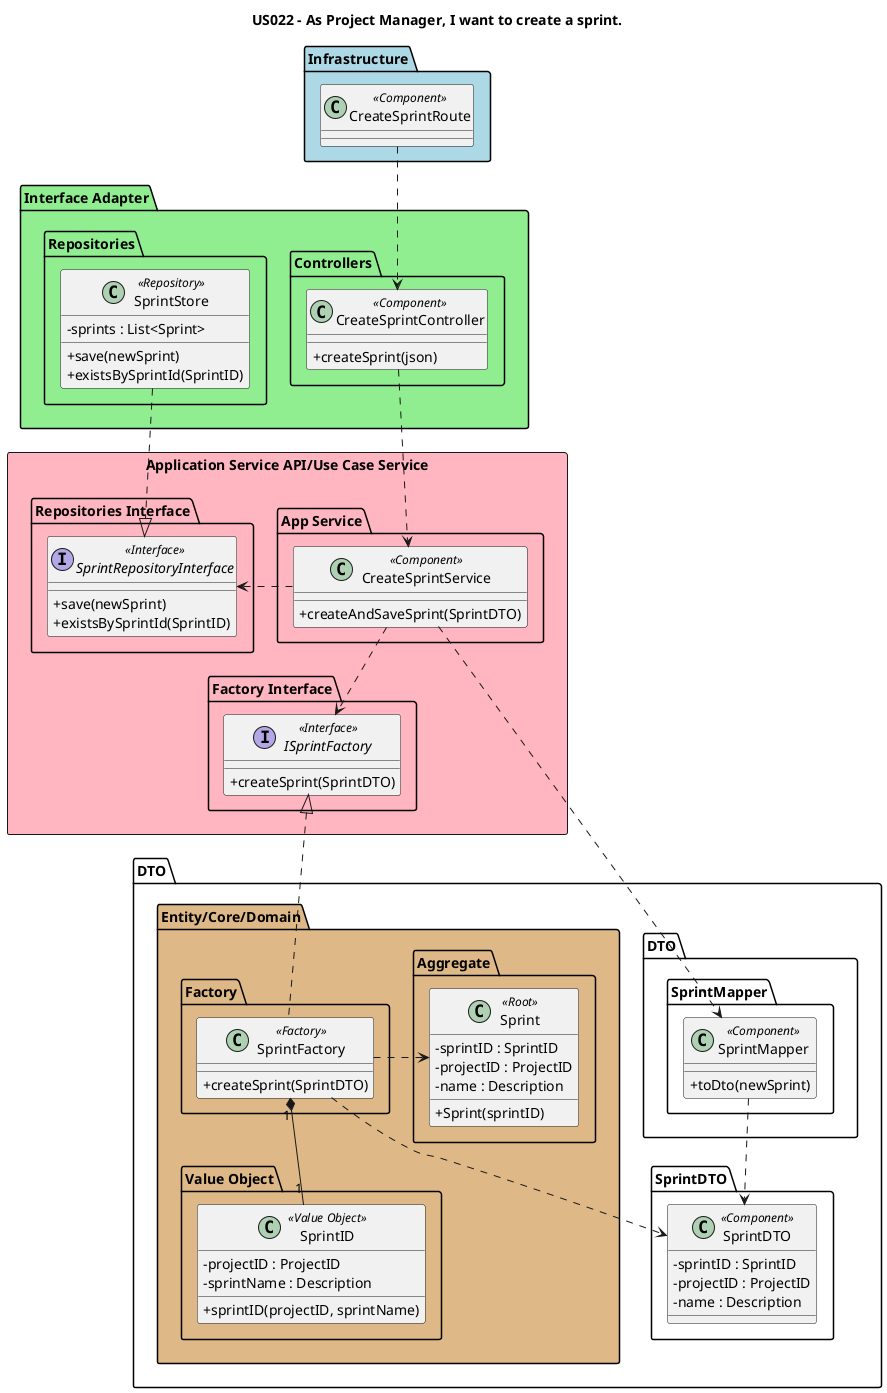 @startuml
'https://plantuml.com/class-diagram'hide circle
skinparam classAttributeIconSize 0

title US022 - As Project Manager, I want to create a sprint.

skinparam classAttributeIconSize 0

package "Infrastructure" <<Folder>> #lightblue  {
class "CreateSprintRoute" as route << Component >>
}

package "Interface Adapter" <<Folder>> #lightgreen {
package "Controllers" <<Folder>>{
class "CreateSprintController" as ctrl << Component >> {
+createSprint(json)
}
}
package "Repositories" <<Folder>>{
class "SprintStore" as store << Repository >> {
-sprints : List<Sprint>
+ save(newSprint)
+ existsBySprintId(SprintID)
}
}
}
package "Application Service API/Use Case Service" <<Rectangle>> #lightpink{
package "App Service" <<Folder>>{
class "CreateSprintService" as service << Component >> {
+createAndSaveSprint(SprintDTO)
}
}
package "Repositories Interface" <<Folder>>{
interface "SprintRepositoryInterface" as repo << Interface >>{
+ save(newSprint)
+ existsBySprintId(SprintID)
}
}
package "Factory Interface" <<Folder>>{
interface "ISprintFactory" as factoryInterface << Interface >>{
+createSprint(SprintDTO)
}
}
}
package "DTO" <<Folder>> {
package "SprintDTO" <<Folder>>{
class "SprintDTO" as dto << Component >> {
- sprintID : SprintID
- projectID : ProjectID
- name : Description
}
}
package "DTO" <<Folder>> {
package "SprintMapper" <<Folder>>{
class "SprintMapper" as mapper << Component >> {
+ toDto(newSprint)
}
}
}

package "Entity/Core/Domain" <<Folder>> #burlywood{
package "Aggregate" <<Folder>>{
class "Sprint" as sprint << Root >> {
- sprintID : SprintID
- projectID : ProjectID
- name : Description
+ Sprint(sprintID)
}
}
package "Factory" <<Folder>>{
class "SprintFactory" as sprintF << Factory >> {
+createSprint(SprintDTO)
}
}
package "Value Object" <<Folder>>{
class "SprintID" as sprintID << Value Object >> {
-projectID : ProjectID
-sprintName : Description
+sprintID(projectID, sprintName)
}
}


route ..> ctrl
ctrl..> service
store..|> repo
service..> mapper
sprintF..> dto
service..> factoryInterface
service..left> repo
sprintF"1"*-d-"1" sprintID
sprintF..right>sprint
sprintF..up|>factoryInterface
mapper ..> dto



@enduml